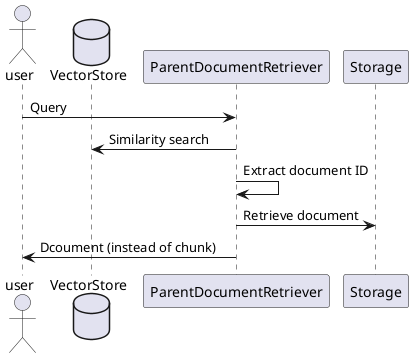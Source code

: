 @startuml

Actor  user as user
Database VectorStore as VectorStore

user -> ParentDocumentRetriever : Query

ParentDocumentRetriever -> VectorStore : Similarity search

ParentDocumentRetriever -> ParentDocumentRetriever : Extract document ID

ParentDocumentRetriever -> Storage : Retrieve document

ParentDocumentRetriever -> user : Dcoument (instead of chunk)
@enduml